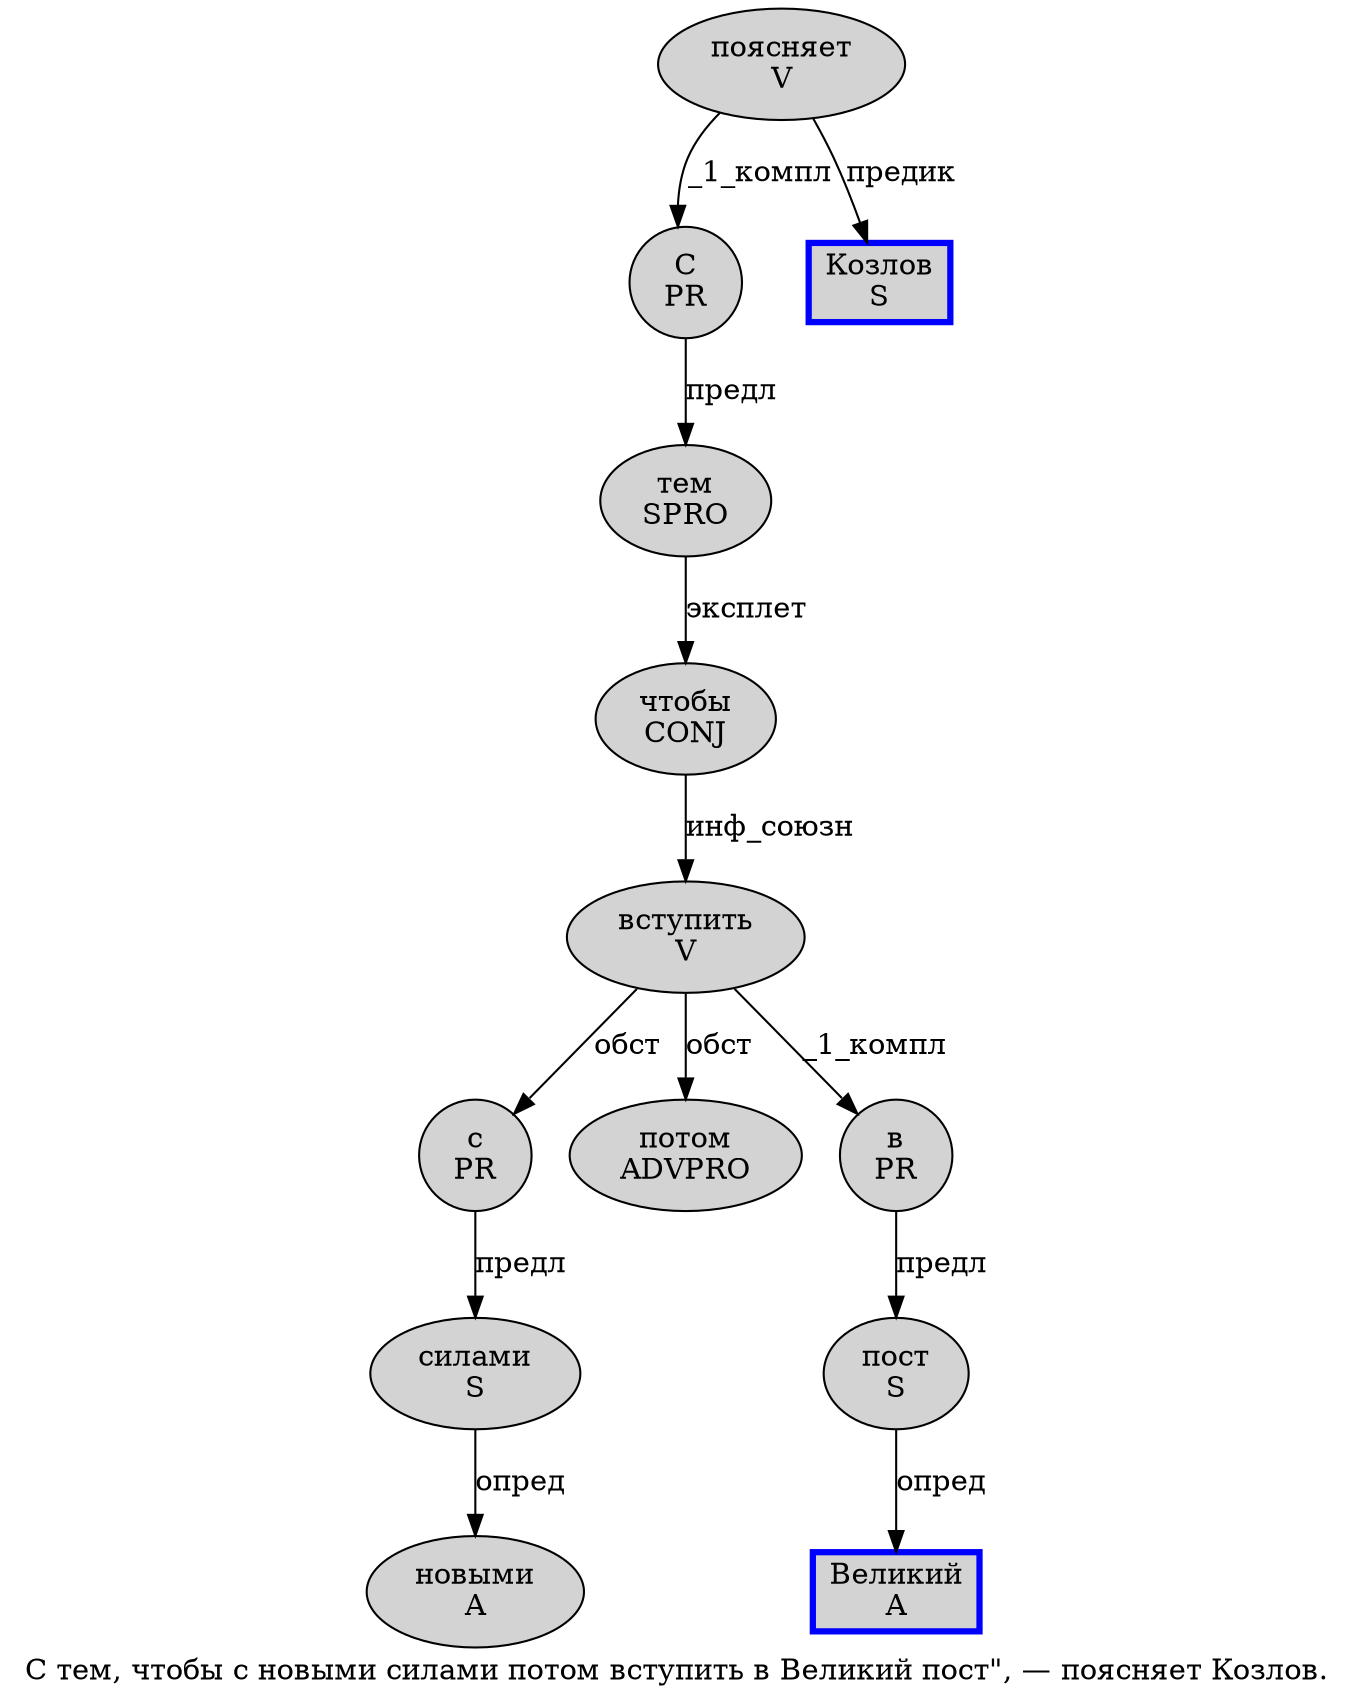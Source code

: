 digraph SENTENCE_731 {
	graph [label="С тем, чтобы с новыми силами потом вступить в Великий пост\", — поясняет Козлов."]
	node [style=filled]
		0 [label="С
PR" color="" fillcolor=lightgray penwidth=1 shape=ellipse]
		1 [label="тем
SPRO" color="" fillcolor=lightgray penwidth=1 shape=ellipse]
		3 [label="чтобы
CONJ" color="" fillcolor=lightgray penwidth=1 shape=ellipse]
		4 [label="с
PR" color="" fillcolor=lightgray penwidth=1 shape=ellipse]
		5 [label="новыми
A" color="" fillcolor=lightgray penwidth=1 shape=ellipse]
		6 [label="силами
S" color="" fillcolor=lightgray penwidth=1 shape=ellipse]
		7 [label="потом
ADVPRO" color="" fillcolor=lightgray penwidth=1 shape=ellipse]
		8 [label="вступить
V" color="" fillcolor=lightgray penwidth=1 shape=ellipse]
		9 [label="в
PR" color="" fillcolor=lightgray penwidth=1 shape=ellipse]
		10 [label="Великий
A" color=blue fillcolor=lightgray penwidth=3 shape=box]
		11 [label="пост
S" color="" fillcolor=lightgray penwidth=1 shape=ellipse]
		15 [label="поясняет
V" color="" fillcolor=lightgray penwidth=1 shape=ellipse]
		16 [label="Козлов
S" color=blue fillcolor=lightgray penwidth=3 shape=box]
			1 -> 3 [label="эксплет"]
			15 -> 0 [label="_1_компл"]
			15 -> 16 [label="предик"]
			9 -> 11 [label="предл"]
			8 -> 4 [label="обст"]
			8 -> 7 [label="обст"]
			8 -> 9 [label="_1_компл"]
			3 -> 8 [label="инф_союзн"]
			4 -> 6 [label="предл"]
			0 -> 1 [label="предл"]
			11 -> 10 [label="опред"]
			6 -> 5 [label="опред"]
}